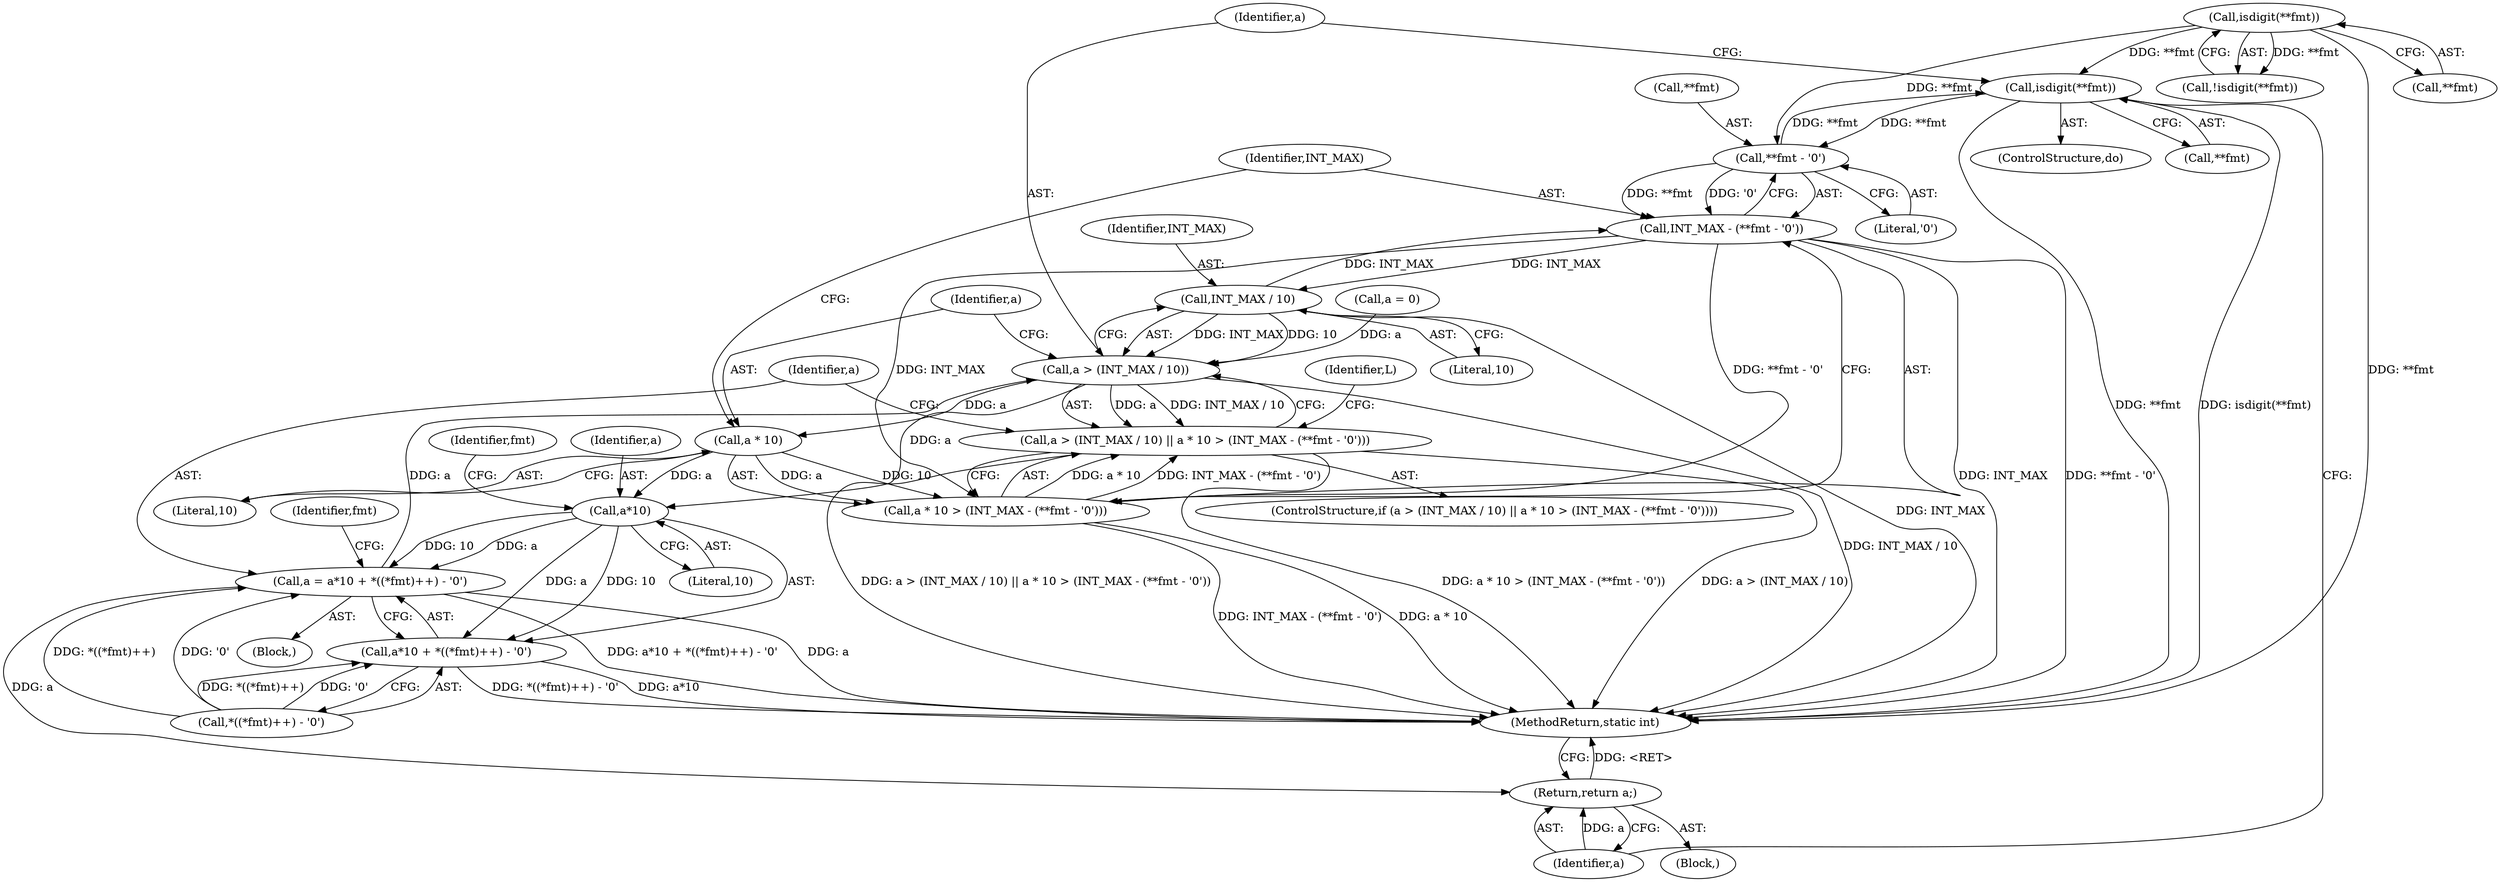 digraph "1_redis_1eb08bcd4634ae42ec45e8284923ac048beaa4c3_1@pointer" {
"1000156" [label="(Call,isdigit(**fmt))"];
"1000109" [label="(Call,isdigit(**fmt))"];
"1000136" [label="(Call,**fmt - '0')"];
"1000156" [label="(Call,isdigit(**fmt))"];
"1000134" [label="(Call,INT_MAX - (**fmt - '0'))"];
"1000127" [label="(Call,INT_MAX / 10)"];
"1000125" [label="(Call,a > (INT_MAX / 10))"];
"1000124" [label="(Call,a > (INT_MAX / 10) || a * 10 > (INT_MAX - (**fmt - '0')))"];
"1000131" [label="(Call,a * 10)"];
"1000130" [label="(Call,a * 10 > (INT_MAX - (**fmt - '0')))"];
"1000147" [label="(Call,a*10)"];
"1000144" [label="(Call,a = a*10 + *((*fmt)++) - '0')"];
"1000160" [label="(Return,return a;)"];
"1000146" [label="(Call,a*10 + *((*fmt)++) - '0')"];
"1000126" [label="(Identifier,a)"];
"1000118" [label="(Call,a = 0)"];
"1000125" [label="(Call,a > (INT_MAX / 10))"];
"1000134" [label="(Call,INT_MAX - (**fmt - '0'))"];
"1000145" [label="(Identifier,a)"];
"1000127" [label="(Call,INT_MAX / 10)"];
"1000161" [label="(Identifier,a)"];
"1000108" [label="(Call,!isdigit(**fmt))"];
"1000132" [label="(Identifier,a)"];
"1000123" [label="(ControlStructure,if (a > (INT_MAX / 10) || a * 10 > (INT_MAX - (**fmt - '0'))))"];
"1000137" [label="(Call,**fmt)"];
"1000159" [label="(Identifier,fmt)"];
"1000135" [label="(Identifier,INT_MAX)"];
"1000131" [label="(Call,a * 10)"];
"1000149" [label="(Literal,10)"];
"1000130" [label="(Call,a * 10 > (INT_MAX - (**fmt - '0')))"];
"1000136" [label="(Call,**fmt - '0')"];
"1000142" [label="(Identifier,L)"];
"1000110" [label="(Call,**fmt)"];
"1000162" [label="(MethodReturn,static int)"];
"1000160" [label="(Return,return a;)"];
"1000124" [label="(Call,a > (INT_MAX / 10) || a * 10 > (INT_MAX - (**fmt - '0')))"];
"1000144" [label="(Call,a = a*10 + *((*fmt)++) - '0')"];
"1000133" [label="(Literal,10)"];
"1000154" [label="(Identifier,fmt)"];
"1000150" [label="(Call,*((*fmt)++) - '0')"];
"1000147" [label="(Call,a*10)"];
"1000122" [label="(Block,)"];
"1000156" [label="(Call,isdigit(**fmt))"];
"1000116" [label="(Block,)"];
"1000146" [label="(Call,a*10 + *((*fmt)++) - '0')"];
"1000148" [label="(Identifier,a)"];
"1000109" [label="(Call,isdigit(**fmt))"];
"1000121" [label="(ControlStructure,do)"];
"1000129" [label="(Literal,10)"];
"1000140" [label="(Literal,'0')"];
"1000157" [label="(Call,**fmt)"];
"1000128" [label="(Identifier,INT_MAX)"];
"1000156" -> "1000121"  [label="AST: "];
"1000156" -> "1000157"  [label="CFG: "];
"1000157" -> "1000156"  [label="AST: "];
"1000126" -> "1000156"  [label="CFG: "];
"1000161" -> "1000156"  [label="CFG: "];
"1000156" -> "1000162"  [label="DDG: **fmt"];
"1000156" -> "1000162"  [label="DDG: isdigit(**fmt)"];
"1000156" -> "1000136"  [label="DDG: **fmt"];
"1000109" -> "1000156"  [label="DDG: **fmt"];
"1000136" -> "1000156"  [label="DDG: **fmt"];
"1000109" -> "1000108"  [label="AST: "];
"1000109" -> "1000110"  [label="CFG: "];
"1000110" -> "1000109"  [label="AST: "];
"1000108" -> "1000109"  [label="CFG: "];
"1000109" -> "1000162"  [label="DDG: **fmt"];
"1000109" -> "1000108"  [label="DDG: **fmt"];
"1000109" -> "1000136"  [label="DDG: **fmt"];
"1000136" -> "1000134"  [label="AST: "];
"1000136" -> "1000140"  [label="CFG: "];
"1000137" -> "1000136"  [label="AST: "];
"1000140" -> "1000136"  [label="AST: "];
"1000134" -> "1000136"  [label="CFG: "];
"1000136" -> "1000134"  [label="DDG: **fmt"];
"1000136" -> "1000134"  [label="DDG: '0'"];
"1000134" -> "1000130"  [label="AST: "];
"1000135" -> "1000134"  [label="AST: "];
"1000130" -> "1000134"  [label="CFG: "];
"1000134" -> "1000162"  [label="DDG: INT_MAX"];
"1000134" -> "1000162"  [label="DDG: **fmt - '0'"];
"1000134" -> "1000127"  [label="DDG: INT_MAX"];
"1000134" -> "1000130"  [label="DDG: INT_MAX"];
"1000134" -> "1000130"  [label="DDG: **fmt - '0'"];
"1000127" -> "1000134"  [label="DDG: INT_MAX"];
"1000127" -> "1000125"  [label="AST: "];
"1000127" -> "1000129"  [label="CFG: "];
"1000128" -> "1000127"  [label="AST: "];
"1000129" -> "1000127"  [label="AST: "];
"1000125" -> "1000127"  [label="CFG: "];
"1000127" -> "1000162"  [label="DDG: INT_MAX"];
"1000127" -> "1000125"  [label="DDG: INT_MAX"];
"1000127" -> "1000125"  [label="DDG: 10"];
"1000125" -> "1000124"  [label="AST: "];
"1000126" -> "1000125"  [label="AST: "];
"1000132" -> "1000125"  [label="CFG: "];
"1000124" -> "1000125"  [label="CFG: "];
"1000125" -> "1000162"  [label="DDG: INT_MAX / 10"];
"1000125" -> "1000124"  [label="DDG: a"];
"1000125" -> "1000124"  [label="DDG: INT_MAX / 10"];
"1000144" -> "1000125"  [label="DDG: a"];
"1000118" -> "1000125"  [label="DDG: a"];
"1000125" -> "1000131"  [label="DDG: a"];
"1000125" -> "1000147"  [label="DDG: a"];
"1000124" -> "1000123"  [label="AST: "];
"1000124" -> "1000130"  [label="CFG: "];
"1000130" -> "1000124"  [label="AST: "];
"1000142" -> "1000124"  [label="CFG: "];
"1000145" -> "1000124"  [label="CFG: "];
"1000124" -> "1000162"  [label="DDG: a * 10 > (INT_MAX - (**fmt - '0'))"];
"1000124" -> "1000162"  [label="DDG: a > (INT_MAX / 10)"];
"1000124" -> "1000162"  [label="DDG: a > (INT_MAX / 10) || a * 10 > (INT_MAX - (**fmt - '0'))"];
"1000130" -> "1000124"  [label="DDG: a * 10"];
"1000130" -> "1000124"  [label="DDG: INT_MAX - (**fmt - '0')"];
"1000131" -> "1000130"  [label="AST: "];
"1000131" -> "1000133"  [label="CFG: "];
"1000132" -> "1000131"  [label="AST: "];
"1000133" -> "1000131"  [label="AST: "];
"1000135" -> "1000131"  [label="CFG: "];
"1000131" -> "1000130"  [label="DDG: a"];
"1000131" -> "1000130"  [label="DDG: 10"];
"1000131" -> "1000147"  [label="DDG: a"];
"1000130" -> "1000162"  [label="DDG: INT_MAX - (**fmt - '0')"];
"1000130" -> "1000162"  [label="DDG: a * 10"];
"1000147" -> "1000146"  [label="AST: "];
"1000147" -> "1000149"  [label="CFG: "];
"1000148" -> "1000147"  [label="AST: "];
"1000149" -> "1000147"  [label="AST: "];
"1000154" -> "1000147"  [label="CFG: "];
"1000147" -> "1000144"  [label="DDG: a"];
"1000147" -> "1000144"  [label="DDG: 10"];
"1000147" -> "1000146"  [label="DDG: a"];
"1000147" -> "1000146"  [label="DDG: 10"];
"1000144" -> "1000122"  [label="AST: "];
"1000144" -> "1000146"  [label="CFG: "];
"1000145" -> "1000144"  [label="AST: "];
"1000146" -> "1000144"  [label="AST: "];
"1000159" -> "1000144"  [label="CFG: "];
"1000144" -> "1000162"  [label="DDG: a*10 + *((*fmt)++) - '0'"];
"1000144" -> "1000162"  [label="DDG: a"];
"1000150" -> "1000144"  [label="DDG: *((*fmt)++)"];
"1000150" -> "1000144"  [label="DDG: '0'"];
"1000144" -> "1000160"  [label="DDG: a"];
"1000160" -> "1000116"  [label="AST: "];
"1000160" -> "1000161"  [label="CFG: "];
"1000161" -> "1000160"  [label="AST: "];
"1000162" -> "1000160"  [label="CFG: "];
"1000160" -> "1000162"  [label="DDG: <RET>"];
"1000161" -> "1000160"  [label="DDG: a"];
"1000146" -> "1000150"  [label="CFG: "];
"1000150" -> "1000146"  [label="AST: "];
"1000146" -> "1000162"  [label="DDG: *((*fmt)++) - '0'"];
"1000146" -> "1000162"  [label="DDG: a*10"];
"1000150" -> "1000146"  [label="DDG: *((*fmt)++)"];
"1000150" -> "1000146"  [label="DDG: '0'"];
}
